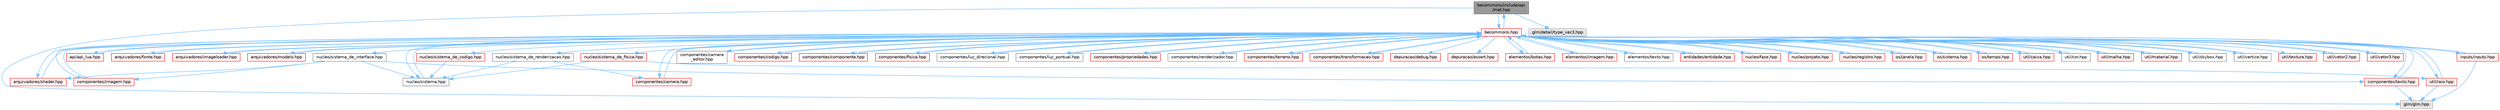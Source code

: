 digraph "becommons/include/api/mat.hpp"
{
 // LATEX_PDF_SIZE
  bgcolor="transparent";
  edge [fontname=Helvetica,fontsize=10,labelfontname=Helvetica,labelfontsize=10];
  node [fontname=Helvetica,fontsize=10,shape=box,height=0.2,width=0.4];
  Node1 [id="Node000001",label="becommons/include/api\l/mat.hpp",height=0.2,width=0.4,color="gray40", fillcolor="grey60", style="filled", fontcolor="black",tooltip="Gerencia funçoes matemáticas."];
  Node1 -> Node2 [id="edge1_Node000001_Node000002",color="steelblue1",style="solid",tooltip=" "];
  Node2 [id="Node000002",label="glm/glm.hpp",height=0.2,width=0.4,color="grey60", fillcolor="#E0E0E0", style="filled",tooltip=" "];
  Node1 -> Node3 [id="edge2_Node000001_Node000003",color="steelblue1",style="solid",tooltip=" "];
  Node3 [id="Node000003",label="glm/detail/type_vec3.hpp",height=0.2,width=0.4,color="grey60", fillcolor="#E0E0E0", style="filled",tooltip=" "];
  Node1 -> Node4 [id="edge3_Node000001_Node000004",color="steelblue1",style="solid",tooltip=" "];
  Node4 [id="Node000004",label="becommons.hpp",height=0.2,width=0.4,color="red", fillcolor="#FFF0F0", style="filled",URL="$becommons_8hpp.html",tooltip=" "];
  Node4 -> Node5 [id="edge4_Node000004_Node000005",color="steelblue1",style="solid",tooltip=" "];
  Node5 [id="Node000005",label="api/api_lua.hpp",height=0.2,width=0.4,color="red", fillcolor="#FFF0F0", style="filled",URL="$api__lua_8hpp.html",tooltip="Gerencia a configuração do luabridge para api lua."];
  Node5 -> Node4 [id="edge5_Node000005_Node000004",color="steelblue1",style="solid",tooltip=" "];
  Node4 -> Node1 [id="edge6_Node000004_Node000001",color="steelblue1",style="solid",tooltip=" "];
  Node4 -> Node10 [id="edge7_Node000004_Node000010",color="steelblue1",style="solid",tooltip=" "];
  Node10 [id="Node000010",label="arquivadores/fonte.hpp",height=0.2,width=0.4,color="red", fillcolor="#FFF0F0", style="filled",URL="$fonte_8hpp.html",tooltip="Define estruturas básicas para renderização de textos."];
  Node10 -> Node4 [id="edge8_Node000010_Node000004",color="steelblue1",style="solid",tooltip=" "];
  Node4 -> Node15 [id="edge9_Node000004_Node000015",color="steelblue1",style="solid",tooltip=" "];
  Node15 [id="Node000015",label="arquivadores/imageloader.hpp",height=0.2,width=0.4,color="red", fillcolor="#FFF0F0", style="filled",URL="$imageloader_8hpp.html",tooltip="Gerencia as imagems/texturas carregadas na engine."];
  Node15 -> Node4 [id="edge10_Node000015_Node000004",color="steelblue1",style="solid",tooltip=" "];
  Node4 -> Node21 [id="edge11_Node000004_Node000021",color="steelblue1",style="solid",tooltip=" "];
  Node21 [id="Node000021",label="arquivadores/modelo.hpp",height=0.2,width=0.4,color="red", fillcolor="#FFF0F0", style="filled",URL="$modelo_8hpp.html",tooltip="Carrega um modelo usando a biblioteca assimp com base em um diretório."];
  Node21 -> Node4 [id="edge12_Node000021_Node000004",color="steelblue1",style="solid",tooltip=" "];
  Node4 -> Node23 [id="edge13_Node000004_Node000023",color="steelblue1",style="solid",tooltip=" "];
  Node23 [id="Node000023",label="arquivadores/shader.hpp",height=0.2,width=0.4,color="red", fillcolor="#FFF0F0", style="filled",URL="$shader_8hpp.html",tooltip="Gerencia os shaders GLSL."];
  Node23 -> Node4 [id="edge14_Node000023_Node000004",color="steelblue1",style="solid",tooltip=" "];
  Node4 -> Node29 [id="edge15_Node000004_Node000029",color="steelblue1",style="solid",tooltip=" "];
  Node29 [id="Node000029",label="componentes/camera.hpp",height=0.2,width=0.4,color="red", fillcolor="#FFF0F0", style="filled",URL="$camera_8hpp.html",tooltip="Estrutura básica de câmera."];
  Node29 -> Node4 [id="edge16_Node000029_Node000004",color="steelblue1",style="solid",tooltip=" "];
  Node4 -> Node32 [id="edge17_Node000004_Node000032",color="steelblue1",style="solid",tooltip=" "];
  Node32 [id="Node000032",label="componentes/camera\l_editor.hpp",height=0.2,width=0.4,color="grey40", fillcolor="white", style="filled",URL="$camera__editor_8hpp.html",tooltip=" "];
  Node32 -> Node4 [id="edge18_Node000032_Node000004",color="steelblue1",style="solid",tooltip=" "];
  Node4 -> Node33 [id="edge19_Node000004_Node000033",color="steelblue1",style="solid",tooltip=" "];
  Node33 [id="Node000033",label="componentes/codigo.hpp",height=0.2,width=0.4,color="red", fillcolor="#FFF0F0", style="filled",URL="$codigo_8hpp.html",tooltip="Componente de código para entidades ECS."];
  Node33 -> Node4 [id="edge20_Node000033_Node000004",color="steelblue1",style="solid",tooltip=" "];
  Node4 -> Node35 [id="edge21_Node000004_Node000035",color="steelblue1",style="solid",tooltip=" "];
  Node35 [id="Node000035",label="componentes/componente.hpp",height=0.2,width=0.4,color="red", fillcolor="#FFF0F0", style="filled",URL="$componente_8hpp.html",tooltip="Estrutura base para componetes."];
  Node35 -> Node4 [id="edge22_Node000035_Node000004",color="steelblue1",style="solid",tooltip=" "];
  Node4 -> Node40 [id="edge23_Node000004_Node000040",color="steelblue1",style="solid",tooltip=" "];
  Node40 [id="Node000040",label="componentes/fisica.hpp",height=0.2,width=0.4,color="red", fillcolor="#FFF0F0", style="filled",URL="$fisica_8hpp.html",tooltip="Componente de física para entidades ECS."];
  Node40 -> Node4 [id="edge24_Node000040_Node000004",color="steelblue1",style="solid",tooltip=" "];
  Node4 -> Node41 [id="edge25_Node000004_Node000041",color="steelblue1",style="solid",tooltip=" "];
  Node41 [id="Node000041",label="componentes/imagem.hpp",height=0.2,width=0.4,color="red", fillcolor="#FFF0F0", style="filled",URL="$componentes_2imagem_8hpp.html",tooltip=" "];
  Node41 -> Node4 [id="edge26_Node000041_Node000004",color="steelblue1",style="solid",tooltip=" "];
  Node4 -> Node42 [id="edge27_Node000004_Node000042",color="steelblue1",style="solid",tooltip=" "];
  Node42 [id="Node000042",label="componentes/luz_direcional.hpp",height=0.2,width=0.4,color="grey40", fillcolor="white", style="filled",URL="$luz__direcional_8hpp.html",tooltip=" "];
  Node42 -> Node4 [id="edge28_Node000042_Node000004",color="steelblue1",style="solid",tooltip=" "];
  Node4 -> Node43 [id="edge29_Node000004_Node000043",color="steelblue1",style="solid",tooltip=" "];
  Node43 [id="Node000043",label="componentes/luz_pontual.hpp",height=0.2,width=0.4,color="grey40", fillcolor="white", style="filled",URL="$luz__pontual_8hpp.html",tooltip=" "];
  Node43 -> Node4 [id="edge30_Node000043_Node000004",color="steelblue1",style="solid",tooltip=" "];
  Node4 -> Node44 [id="edge31_Node000004_Node000044",color="steelblue1",style="solid",tooltip=" "];
  Node44 [id="Node000044",label="componentes/propriedades.hpp",height=0.2,width=0.4,color="red", fillcolor="#FFF0F0", style="filled",URL="$propriedades_8hpp.html",tooltip=" "];
  Node44 -> Node4 [id="edge32_Node000044_Node000004",color="steelblue1",style="solid",tooltip=" "];
  Node4 -> Node45 [id="edge33_Node000004_Node000045",color="steelblue1",style="solid",tooltip=" "];
  Node45 [id="Node000045",label="componentes/renderizador.hpp",height=0.2,width=0.4,color="grey40", fillcolor="white", style="filled",URL="$renderizador_8hpp.html",tooltip=" "];
  Node45 -> Node4 [id="edge34_Node000045_Node000004",color="steelblue1",style="solid",tooltip=" "];
  Node4 -> Node46 [id="edge35_Node000004_Node000046",color="steelblue1",style="solid",tooltip=" "];
  Node46 [id="Node000046",label="componentes/terreno.hpp",height=0.2,width=0.4,color="red", fillcolor="#FFF0F0", style="filled",URL="$terreno_8hpp.html",tooltip=" "];
  Node46 -> Node4 [id="edge36_Node000046_Node000004",color="steelblue1",style="solid",tooltip=" "];
  Node4 -> Node47 [id="edge37_Node000004_Node000047",color="steelblue1",style="solid",tooltip=" "];
  Node47 [id="Node000047",label="componentes/texto.hpp",height=0.2,width=0.4,color="red", fillcolor="#FFF0F0", style="filled",URL="$componentes_2texto_8hpp.html",tooltip=" "];
  Node47 -> Node2 [id="edge38_Node000047_Node000002",color="steelblue1",style="solid",tooltip=" "];
  Node47 -> Node4 [id="edge39_Node000047_Node000004",color="steelblue1",style="solid",tooltip=" "];
  Node4 -> Node48 [id="edge40_Node000004_Node000048",color="steelblue1",style="solid",tooltip=" "];
  Node48 [id="Node000048",label="componentes/transformacao.hpp",height=0.2,width=0.4,color="red", fillcolor="#FFF0F0", style="filled",URL="$transformacao_8hpp.html",tooltip="Calcula a mtriz de modelo para um objeto 3d qualquer."];
  Node48 -> Node4 [id="edge41_Node000048_Node000004",color="steelblue1",style="solid",tooltip=" "];
  Node4 -> Node52 [id="edge42_Node000004_Node000052",color="steelblue1",style="solid",tooltip=" "];
  Node52 [id="Node000052",label="depuracao/debug.hpp",height=0.2,width=0.4,color="red", fillcolor="#FFF0F0", style="filled",URL="$debug_8hpp.html",tooltip=" "];
  Node4 -> Node53 [id="edge43_Node000004_Node000053",color="steelblue1",style="solid",tooltip=" "];
  Node53 [id="Node000053",label="depuracao/assert.hpp",height=0.2,width=0.4,color="red", fillcolor="#FFF0F0", style="filled",URL="$assert_8hpp.html",tooltip=" "];
  Node4 -> Node56 [id="edge44_Node000004_Node000056",color="steelblue1",style="solid",tooltip=" "];
  Node56 [id="Node000056",label="elementos/botao.hpp",height=0.2,width=0.4,color="red", fillcolor="#FFF0F0", style="filled",URL="$botao_8hpp.html",tooltip=" "];
  Node56 -> Node4 [id="edge45_Node000056_Node000004",color="steelblue1",style="solid",tooltip=" "];
  Node4 -> Node58 [id="edge46_Node000004_Node000058",color="steelblue1",style="solid",tooltip=" "];
  Node58 [id="Node000058",label="elementos/imagem.hpp",height=0.2,width=0.4,color="red", fillcolor="#FFF0F0", style="filled",URL="$elementos_2imagem_8hpp.html",tooltip="Gerencia a configuração do luabridge para api lua."];
  Node58 -> Node4 [id="edge47_Node000058_Node000004",color="steelblue1",style="solid",tooltip=" "];
  Node4 -> Node59 [id="edge48_Node000004_Node000059",color="steelblue1",style="solid",tooltip=" "];
  Node59 [id="Node000059",label="elementos/texto.hpp",height=0.2,width=0.4,color="grey40", fillcolor="white", style="filled",URL="$elementos_2texto_8hpp.html",tooltip=" "];
  Node59 -> Node4 [id="edge49_Node000059_Node000004",color="steelblue1",style="solid",tooltip=" "];
  Node4 -> Node60 [id="edge50_Node000004_Node000060",color="steelblue1",style="solid",tooltip=" "];
  Node60 [id="Node000060",label="entidades/entidade.hpp",height=0.2,width=0.4,color="red", fillcolor="#FFF0F0", style="filled",URL="$entidade_8hpp.html",tooltip="Inclusoes e defini��es relacionadas � entidade."];
  Node60 -> Node4 [id="edge51_Node000060_Node000004",color="steelblue1",style="solid",tooltip=" "];
  Node4 -> Node61 [id="edge52_Node000004_Node000061",color="steelblue1",style="solid",tooltip=" "];
  Node61 [id="Node000061",label="inputs/inputs.hpp",height=0.2,width=0.4,color="red", fillcolor="#FFF0F0", style="filled",URL="$inputs_8hpp.html",tooltip=" "];
  Node61 -> Node2 [id="edge53_Node000061_Node000002",color="steelblue1",style="solid",tooltip=" "];
  Node61 -> Node4 [id="edge54_Node000061_Node000004",color="steelblue1",style="solid",tooltip=" "];
  Node4 -> Node62 [id="edge55_Node000004_Node000062",color="steelblue1",style="solid",tooltip=" "];
  Node62 [id="Node000062",label="nucleo/fase.hpp",height=0.2,width=0.4,color="red", fillcolor="#FFF0F0", style="filled",URL="$fase_8hpp.html",tooltip="Gerencia sistemas numa fase."];
  Node62 -> Node4 [id="edge56_Node000062_Node000004",color="steelblue1",style="solid",tooltip=" "];
  Node4 -> Node63 [id="edge57_Node000004_Node000063",color="steelblue1",style="solid",tooltip=" "];
  Node63 [id="Node000063",label="nucleo/projeto.hpp",height=0.2,width=0.4,color="red", fillcolor="#FFF0F0", style="filled",URL="$projeto_8hpp.html",tooltip="Gerencia configurações do projeto."];
  Node63 -> Node4 [id="edge58_Node000063_Node000004",color="steelblue1",style="solid",tooltip=" "];
  Node4 -> Node64 [id="edge59_Node000004_Node000064",color="steelblue1",style="solid",tooltip=" "];
  Node64 [id="Node000064",label="nucleo/registro.hpp",height=0.2,width=0.4,color="red", fillcolor="#FFF0F0", style="filled",URL="$registro_8hpp.html",tooltip="Inclusoes e definições relacionadas à registro."];
  Node64 -> Node4 [id="edge60_Node000064_Node000004",color="steelblue1",style="solid",tooltip=" "];
  Node4 -> Node66 [id="edge61_Node000004_Node000066",color="steelblue1",style="solid",tooltip=" "];
  Node66 [id="Node000066",label="nucleo/sistema.hpp",height=0.2,width=0.4,color="grey40", fillcolor="white", style="filled",URL="$nucleo_2sistema_8hpp.html",tooltip=" "];
  Node66 -> Node4 [id="edge62_Node000066_Node000004",color="steelblue1",style="solid",tooltip=" "];
  Node4 -> Node67 [id="edge63_Node000004_Node000067",color="steelblue1",style="solid",tooltip=" "];
  Node67 [id="Node000067",label="nucleo/sistema_de_codigo.hpp",height=0.2,width=0.4,color="red", fillcolor="#FFF0F0", style="filled",URL="$sistema__de__codigo_8hpp.html",tooltip=" "];
  Node67 -> Node66 [id="edge64_Node000067_Node000066",color="steelblue1",style="solid",tooltip=" "];
  Node4 -> Node70 [id="edge65_Node000004_Node000070",color="steelblue1",style="solid",tooltip=" "];
  Node70 [id="Node000070",label="nucleo/sistema_de_fisica.hpp",height=0.2,width=0.4,color="red", fillcolor="#FFF0F0", style="filled",URL="$sistema__de__fisica_8hpp.html",tooltip="Gerencia a fisica de jogo com o bullet3."];
  Node70 -> Node66 [id="edge66_Node000070_Node000066",color="steelblue1",style="solid",tooltip=" "];
  Node70 -> Node71 [id="edge67_Node000070_Node000071",color="steelblue1",style="solid",tooltip=" "];
  Node71 [id="Node000071",label="util/raio.hpp",height=0.2,width=0.4,color="red", fillcolor="#FFF0F0", style="filled",URL="$raio_8hpp.html",tooltip=" "];
  Node71 -> Node2 [id="edge68_Node000071_Node000002",color="steelblue1",style="solid",tooltip=" "];
  Node71 -> Node4 [id="edge69_Node000071_Node000004",color="steelblue1",style="solid",tooltip=" "];
  Node4 -> Node72 [id="edge70_Node000004_Node000072",color="steelblue1",style="solid",tooltip=" "];
  Node72 [id="Node000072",label="nucleo/sistema_de_interface.hpp",height=0.2,width=0.4,color="grey40", fillcolor="white", style="filled",URL="$sistema__de__interface_8hpp.html",tooltip=" "];
  Node72 -> Node66 [id="edge71_Node000072_Node000066",color="steelblue1",style="solid",tooltip=" "];
  Node72 -> Node23 [id="edge72_Node000072_Node000023",color="steelblue1",style="solid",tooltip=" "];
  Node72 -> Node47 [id="edge73_Node000072_Node000047",color="steelblue1",style="solid",tooltip=" "];
  Node72 -> Node41 [id="edge74_Node000072_Node000041",color="steelblue1",style="solid",tooltip=" "];
  Node4 -> Node73 [id="edge75_Node000004_Node000073",color="steelblue1",style="solid",tooltip=" "];
  Node73 [id="Node000073",label="nucleo/sistema_de_renderizacao.hpp",height=0.2,width=0.4,color="grey40", fillcolor="white", style="filled",URL="$sistema__de__renderizacao_8hpp.html",tooltip="Gerencia a renderizacao."];
  Node73 -> Node66 [id="edge76_Node000073_Node000066",color="steelblue1",style="solid",tooltip=" "];
  Node73 -> Node29 [id="edge77_Node000073_Node000029",color="steelblue1",style="solid",tooltip=" "];
  Node4 -> Node74 [id="edge78_Node000004_Node000074",color="steelblue1",style="solid",tooltip=" "];
  Node74 [id="Node000074",label="os/janela.hpp",height=0.2,width=0.4,color="red", fillcolor="#FFF0F0", style="filled",URL="$janela_8hpp.html",tooltip="Inicia e gerencia janela glfw."];
  Node74 -> Node4 [id="edge79_Node000074_Node000004",color="steelblue1",style="solid",tooltip=" "];
  Node4 -> Node75 [id="edge80_Node000004_Node000075",color="steelblue1",style="solid",tooltip=" "];
  Node75 [id="Node000075",label="os/sistema.hpp",height=0.2,width=0.4,color="red", fillcolor="#FFF0F0", style="filled",URL="$os_2sistema_8hpp.html",tooltip="funçoes do sistema"];
  Node75 -> Node4 [id="edge81_Node000075_Node000004",color="steelblue1",style="solid",tooltip=" "];
  Node4 -> Node78 [id="edge82_Node000004_Node000078",color="steelblue1",style="solid",tooltip=" "];
  Node78 [id="Node000078",label="os/tempo.hpp",height=0.2,width=0.4,color="red", fillcolor="#FFF0F0", style="filled",URL="$tempo_8hpp.html",tooltip="Inicia e gerencia o tempo."];
  Node78 -> Node4 [id="edge83_Node000078_Node000004",color="steelblue1",style="solid",tooltip=" "];
  Node4 -> Node80 [id="edge84_Node000004_Node000080",color="steelblue1",style="solid",tooltip=" "];
  Node80 [id="Node000080",label="util/caixa.hpp",height=0.2,width=0.4,color="red", fillcolor="#FFF0F0", style="filled",URL="$caixa_8hpp.html",tooltip=" "];
  Node80 -> Node4 [id="edge85_Node000080_Node000004",color="steelblue1",style="solid",tooltip=" "];
  Node4 -> Node81 [id="edge86_Node000004_Node000081",color="steelblue1",style="solid",tooltip=" "];
  Node81 [id="Node000081",label="util/cor.hpp",height=0.2,width=0.4,color="grey40", fillcolor="white", style="filled",URL="$cor_8hpp.html",tooltip=" "];
  Node81 -> Node4 [id="edge87_Node000081_Node000004",color="steelblue1",style="solid",tooltip=" "];
  Node4 -> Node82 [id="edge88_Node000004_Node000082",color="steelblue1",style="solid",tooltip=" "];
  Node82 [id="Node000082",label="util/malha.hpp",height=0.2,width=0.4,color="red", fillcolor="#FFF0F0", style="filled",URL="$malha_8hpp.html",tooltip=" "];
  Node82 -> Node4 [id="edge89_Node000082_Node000004",color="steelblue1",style="solid",tooltip=" "];
  Node4 -> Node83 [id="edge90_Node000004_Node000083",color="steelblue1",style="solid",tooltip=" "];
  Node83 [id="Node000083",label="util/material.hpp",height=0.2,width=0.4,color="red", fillcolor="#FFF0F0", style="filled",URL="$material_8hpp.html",tooltip=" "];
  Node83 -> Node4 [id="edge91_Node000083_Node000004",color="steelblue1",style="solid",tooltip=" "];
  Node4 -> Node71 [id="edge92_Node000004_Node000071",color="steelblue1",style="solid",tooltip=" "];
  Node4 -> Node84 [id="edge93_Node000004_Node000084",color="steelblue1",style="solid",tooltip=" "];
  Node84 [id="Node000084",label="util/skybox.hpp",height=0.2,width=0.4,color="grey40", fillcolor="white", style="filled",URL="$skybox_8hpp.html",tooltip=" "];
  Node84 -> Node4 [id="edge94_Node000084_Node000004",color="steelblue1",style="solid",tooltip=" "];
  Node4 -> Node85 [id="edge95_Node000004_Node000085",color="steelblue1",style="solid",tooltip=" "];
  Node85 [id="Node000085",label="util/vertice.hpp",height=0.2,width=0.4,color="grey40", fillcolor="white", style="filled",URL="$vertice_8hpp.html",tooltip=" "];
  Node85 -> Node4 [id="edge96_Node000085_Node000004",color="steelblue1",style="solid",tooltip=" "];
  Node4 -> Node86 [id="edge97_Node000004_Node000086",color="steelblue1",style="solid",tooltip=" "];
  Node86 [id="Node000086",label="util/textura.hpp",height=0.2,width=0.4,color="red", fillcolor="#FFF0F0", style="filled",URL="$textura_8hpp.html",tooltip=" "];
  Node4 -> Node87 [id="edge98_Node000004_Node000087",color="steelblue1",style="solid",tooltip=" "];
  Node87 [id="Node000087",label="util/vetor2.hpp",height=0.2,width=0.4,color="red", fillcolor="#FFF0F0", style="filled",URL="$vetor2_8hpp.html",tooltip=" "];
  Node87 -> Node4 [id="edge99_Node000087_Node000004",color="steelblue1",style="solid",tooltip=" "];
  Node4 -> Node88 [id="edge100_Node000004_Node000088",color="steelblue1",style="solid",tooltip=" "];
  Node88 [id="Node000088",label="util/vetor3.hpp",height=0.2,width=0.4,color="red", fillcolor="#FFF0F0", style="filled",URL="$vetor3_8hpp.html",tooltip=" "];
  Node88 -> Node4 [id="edge101_Node000088_Node000004",color="steelblue1",style="solid",tooltip=" "];
}
